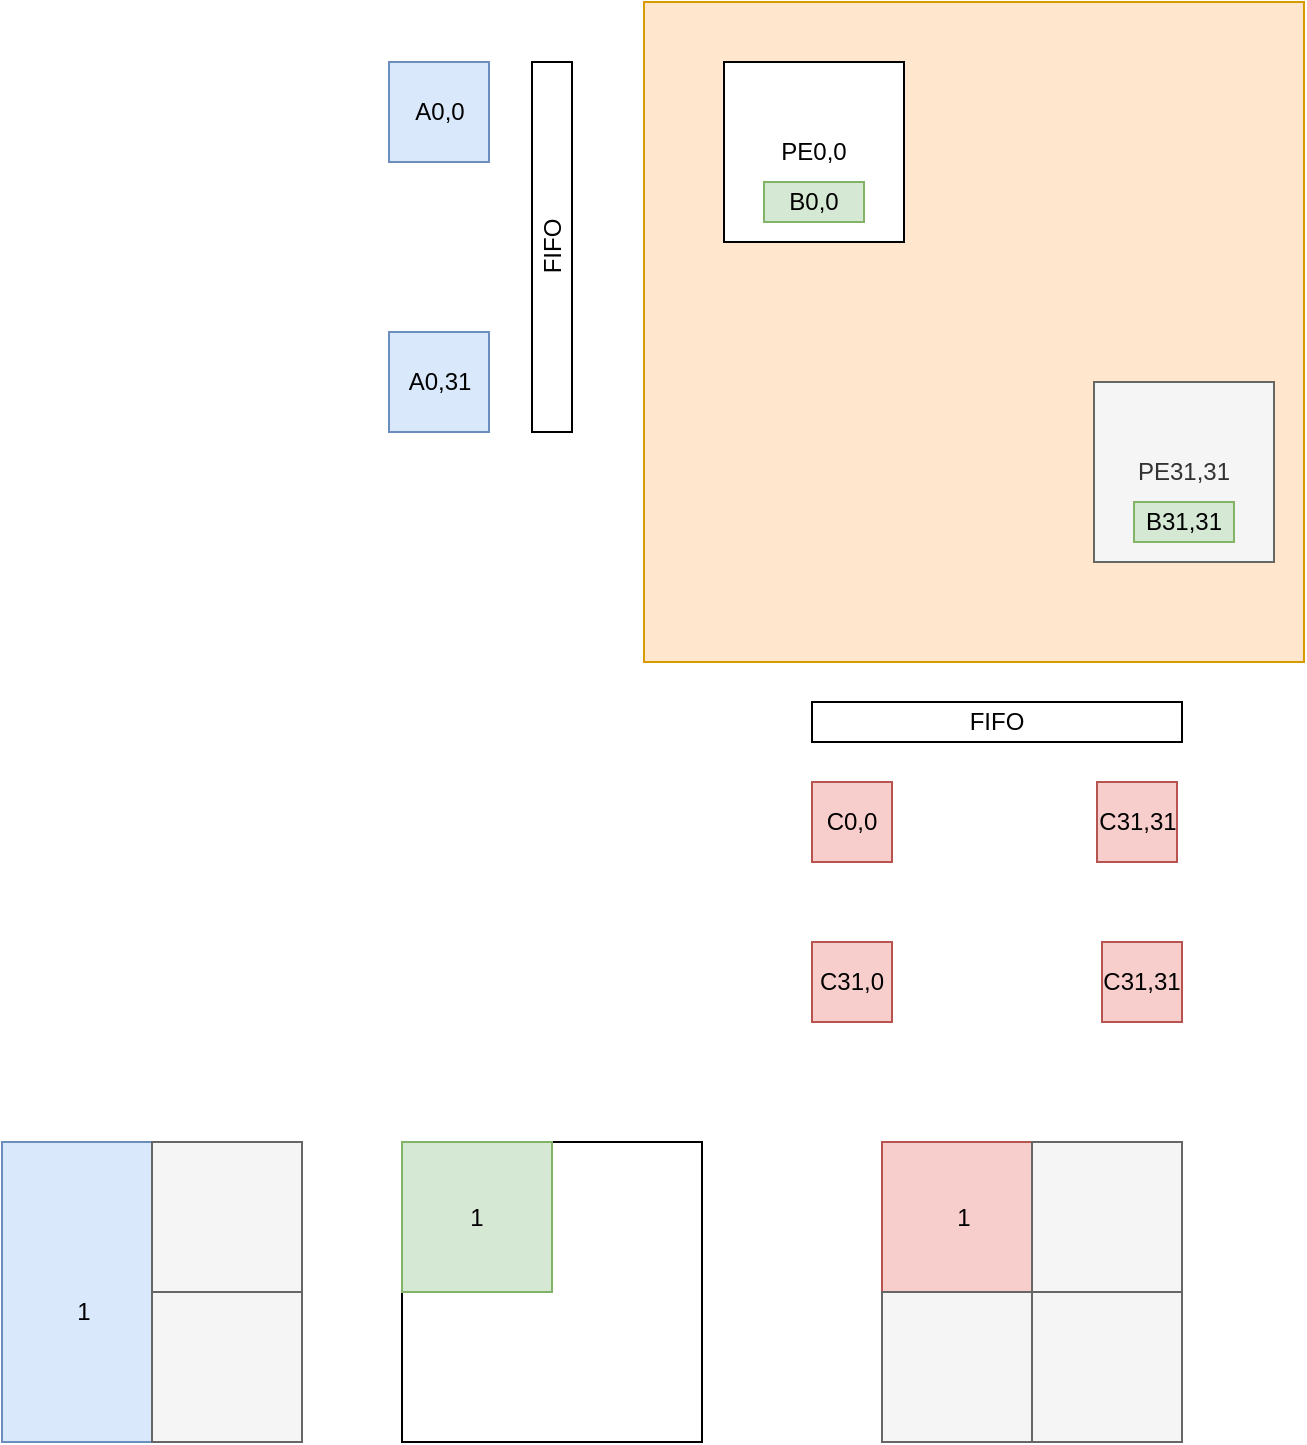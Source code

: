<mxfile version="26.0.16">
  <diagram name="第 1 页" id="bHZFeoZuUw00jVMOtmrE">
    <mxGraphModel dx="1366" dy="703" grid="1" gridSize="10" guides="1" tooltips="1" connect="1" arrows="1" fold="1" page="1" pageScale="1" pageWidth="827" pageHeight="1169" math="0" shadow="0">
      <root>
        <mxCell id="0" />
        <mxCell id="1" parent="0" />
        <mxCell id="XdAG9XaZiSqPZXw9-a58-1" value="" style="whiteSpace=wrap;html=1;aspect=fixed;fillColor=#dae8fc;strokeColor=#6c8ebf;" vertex="1" parent="1">
          <mxGeometry x="109" y="730" width="150" height="150" as="geometry" />
        </mxCell>
        <mxCell id="XdAG9XaZiSqPZXw9-a58-2" value="" style="whiteSpace=wrap;html=1;aspect=fixed;" vertex="1" parent="1">
          <mxGeometry x="309" y="730" width="150" height="150" as="geometry" />
        </mxCell>
        <mxCell id="XdAG9XaZiSqPZXw9-a58-3" value="" style="whiteSpace=wrap;html=1;aspect=fixed;fillColor=#f8cecc;strokeColor=#b85450;" vertex="1" parent="1">
          <mxGeometry x="549" y="730" width="150" height="150" as="geometry" />
        </mxCell>
        <mxCell id="XdAG9XaZiSqPZXw9-a58-4" value="1" style="whiteSpace=wrap;html=1;aspect=fixed;fillColor=#d5e8d4;strokeColor=#82b366;" vertex="1" parent="1">
          <mxGeometry x="309" y="730" width="75" height="75" as="geometry" />
        </mxCell>
        <mxCell id="XdAG9XaZiSqPZXw9-a58-5" value="" style="whiteSpace=wrap;html=1;aspect=fixed;fillColor=#f5f5f5;fontColor=#333333;strokeColor=#666666;" vertex="1" parent="1">
          <mxGeometry x="184" y="730" width="75" height="75" as="geometry" />
        </mxCell>
        <mxCell id="XdAG9XaZiSqPZXw9-a58-11" value="" style="whiteSpace=wrap;html=1;aspect=fixed;fillColor=#f5f5f5;strokeColor=#666666;fontColor=#333333;" vertex="1" parent="1">
          <mxGeometry x="184" y="805" width="75" height="75" as="geometry" />
        </mxCell>
        <mxCell id="XdAG9XaZiSqPZXw9-a58-16" value="" style="whiteSpace=wrap;html=1;aspect=fixed;fillColor=#f5f5f5;strokeColor=#666666;fontColor=#333333;" vertex="1" parent="1">
          <mxGeometry x="624" y="805" width="75" height="75" as="geometry" />
        </mxCell>
        <mxCell id="XdAG9XaZiSqPZXw9-a58-17" value="" style="whiteSpace=wrap;html=1;aspect=fixed;fillColor=#f5f5f5;strokeColor=#666666;fontColor=#333333;" vertex="1" parent="1">
          <mxGeometry x="549" y="805" width="75" height="75" as="geometry" />
        </mxCell>
        <mxCell id="XdAG9XaZiSqPZXw9-a58-18" value="" style="whiteSpace=wrap;html=1;aspect=fixed;fillColor=#f5f5f5;fontColor=#333333;strokeColor=#666666;" vertex="1" parent="1">
          <mxGeometry x="624" y="730" width="75" height="75" as="geometry" />
        </mxCell>
        <mxCell id="XdAG9XaZiSqPZXw9-a58-24" value="" style="whiteSpace=wrap;html=1;aspect=fixed;fillColor=#ffe6cc;strokeColor=#d79b00;" vertex="1" parent="1">
          <mxGeometry x="430" y="160" width="330" height="330" as="geometry" />
        </mxCell>
        <mxCell id="XdAG9XaZiSqPZXw9-a58-25" value="PE0,0" style="whiteSpace=wrap;html=1;aspect=fixed;" vertex="1" parent="1">
          <mxGeometry x="470" y="190" width="90" height="90" as="geometry" />
        </mxCell>
        <mxCell id="XdAG9XaZiSqPZXw9-a58-27" value="FIFO" style="rounded=0;whiteSpace=wrap;html=1;" vertex="1" parent="1">
          <mxGeometry x="514" y="510" width="185" height="20" as="geometry" />
        </mxCell>
        <mxCell id="XdAG9XaZiSqPZXw9-a58-28" value="FIFO" style="rounded=0;whiteSpace=wrap;html=1;direction=south;horizontal=0;" vertex="1" parent="1">
          <mxGeometry x="374" y="190" width="20" height="185" as="geometry" />
        </mxCell>
        <mxCell id="XdAG9XaZiSqPZXw9-a58-29" value="A0,0" style="whiteSpace=wrap;html=1;aspect=fixed;fillColor=#dae8fc;strokeColor=#6c8ebf;" vertex="1" parent="1">
          <mxGeometry x="302.5" y="190" width="50" height="50" as="geometry" />
        </mxCell>
        <mxCell id="XdAG9XaZiSqPZXw9-a58-30" value="A0,31" style="whiteSpace=wrap;html=1;aspect=fixed;fillColor=#dae8fc;strokeColor=#6c8ebf;" vertex="1" parent="1">
          <mxGeometry x="302.5" y="325" width="50" height="50" as="geometry" />
        </mxCell>
        <mxCell id="XdAG9XaZiSqPZXw9-a58-32" value="B0,0" style="rounded=0;whiteSpace=wrap;html=1;fillColor=#d5e8d4;strokeColor=#82b366;" vertex="1" parent="1">
          <mxGeometry x="490" y="250" width="50" height="20" as="geometry" />
        </mxCell>
        <mxCell id="XdAG9XaZiSqPZXw9-a58-34" value="PE31,31" style="whiteSpace=wrap;html=1;aspect=fixed;fillColor=#f5f5f5;strokeColor=#666666;fontColor=#333333;" vertex="1" parent="1">
          <mxGeometry x="655" y="350" width="90" height="90" as="geometry" />
        </mxCell>
        <mxCell id="XdAG9XaZiSqPZXw9-a58-35" value="B31,31" style="rounded=0;whiteSpace=wrap;html=1;fillColor=#d5e8d4;strokeColor=#82b366;" vertex="1" parent="1">
          <mxGeometry x="675" y="410" width="50" height="20" as="geometry" />
        </mxCell>
        <mxCell id="XdAG9XaZiSqPZXw9-a58-36" value="C0,0" style="whiteSpace=wrap;html=1;aspect=fixed;fillColor=#f8cecc;strokeColor=#b85450;" vertex="1" parent="1">
          <mxGeometry x="514" y="550" width="40" height="40" as="geometry" />
        </mxCell>
        <mxCell id="XdAG9XaZiSqPZXw9-a58-37" value="C31,31" style="whiteSpace=wrap;html=1;aspect=fixed;fillColor=#f8cecc;strokeColor=#b85450;" vertex="1" parent="1">
          <mxGeometry x="659" y="630" width="40" height="40" as="geometry" />
        </mxCell>
        <mxCell id="XdAG9XaZiSqPZXw9-a58-38" value="C31,31" style="whiteSpace=wrap;html=1;aspect=fixed;fillColor=#f8cecc;strokeColor=#b85450;" vertex="1" parent="1">
          <mxGeometry x="656.5" y="550" width="40" height="40" as="geometry" />
        </mxCell>
        <mxCell id="XdAG9XaZiSqPZXw9-a58-39" value="C31,0" style="whiteSpace=wrap;html=1;aspect=fixed;fillColor=#f8cecc;strokeColor=#b85450;" vertex="1" parent="1">
          <mxGeometry x="514" y="630" width="40" height="40" as="geometry" />
        </mxCell>
        <mxCell id="XdAG9XaZiSqPZXw9-a58-40" value="1" style="text;strokeColor=none;align=center;fillColor=none;html=1;verticalAlign=middle;whiteSpace=wrap;rounded=0;" vertex="1" parent="1">
          <mxGeometry x="120" y="800" width="60" height="30" as="geometry" />
        </mxCell>
        <mxCell id="XdAG9XaZiSqPZXw9-a58-41" value="1" style="text;strokeColor=none;align=center;fillColor=none;html=1;verticalAlign=middle;whiteSpace=wrap;rounded=0;" vertex="1" parent="1">
          <mxGeometry x="560" y="752.5" width="60" height="30" as="geometry" />
        </mxCell>
      </root>
    </mxGraphModel>
  </diagram>
</mxfile>
